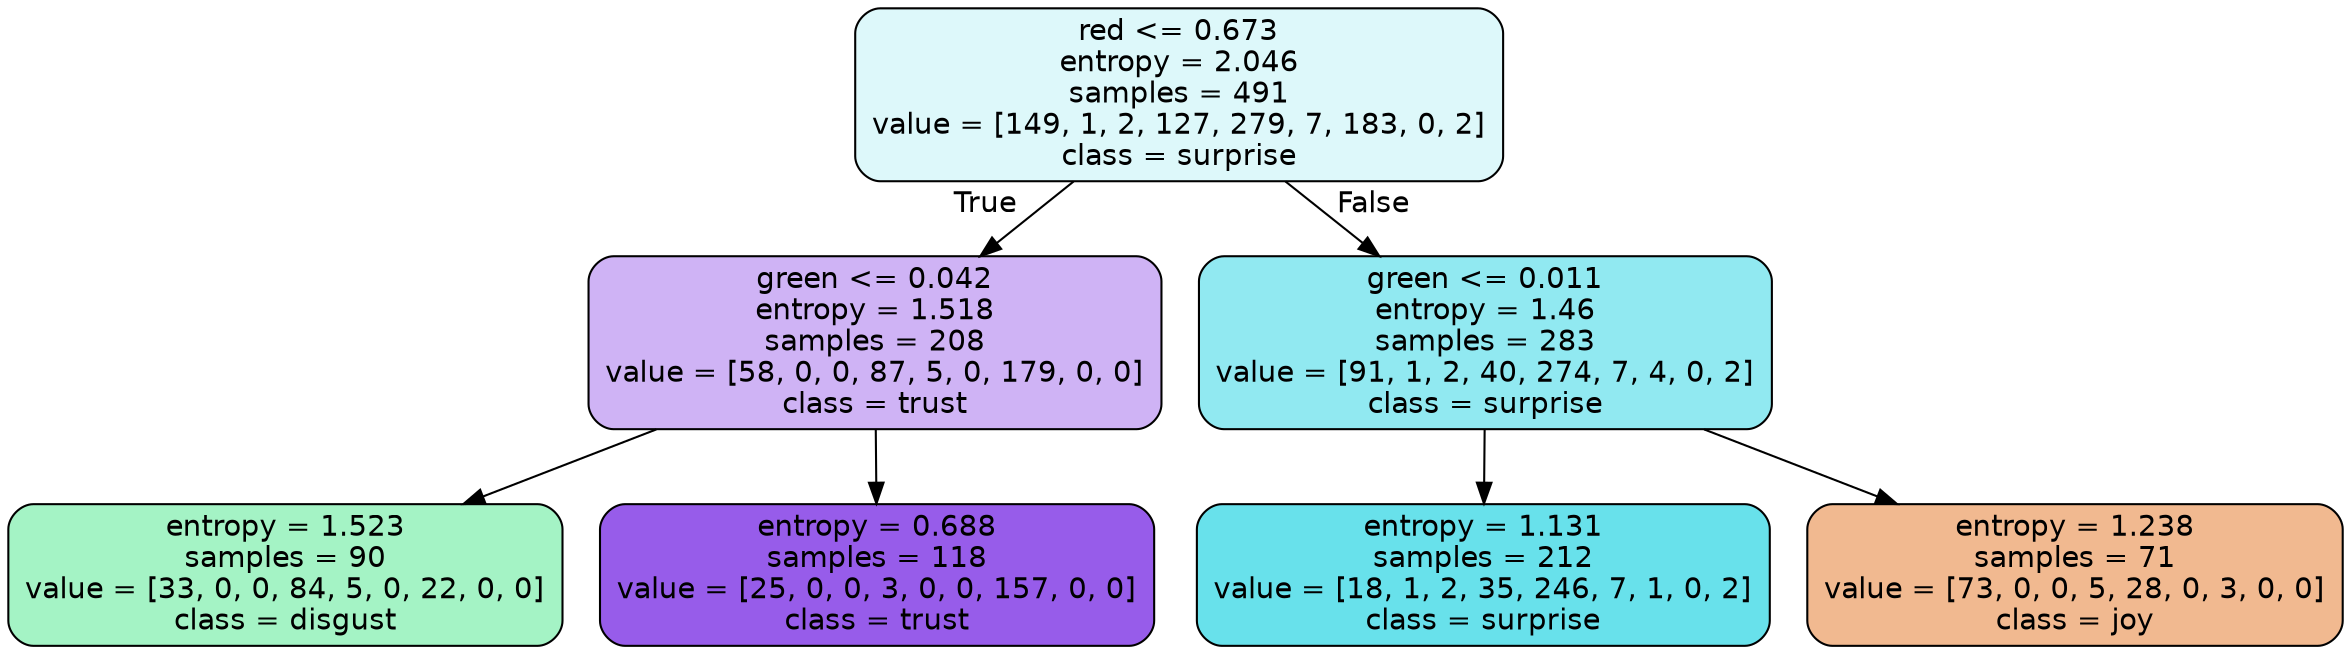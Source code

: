 digraph Tree {
node [shape=box, style="filled, rounded", color="black", fontname=helvetica] ;
edge [fontname=helvetica] ;
0 [label="red <= 0.673\nentropy = 2.046\nsamples = 491\nvalue = [149, 1, 2, 127, 279, 7, 183, 0, 2]\nclass = surprise", fillcolor="#39d7e52b"] ;
1 [label="green <= 0.042\nentropy = 1.518\nsamples = 208\nvalue = [58, 0, 0, 87, 5, 0, 179, 0, 0]\nclass = trust", fillcolor="#8139e561"] ;
0 -> 1 [labeldistance=2.5, labelangle=45, headlabel="True"] ;
2 [label="entropy = 1.523\nsamples = 90\nvalue = [33, 0, 0, 84, 5, 0, 22, 0, 0]\nclass = disgust", fillcolor="#39e58175"] ;
1 -> 2 ;
3 [label="entropy = 0.688\nsamples = 118\nvalue = [25, 0, 0, 3, 0, 0, 157, 0, 0]\nclass = trust", fillcolor="#8139e5d2"] ;
1 -> 3 ;
4 [label="green <= 0.011\nentropy = 1.46\nsamples = 283\nvalue = [91, 1, 2, 40, 274, 7, 4, 0, 2]\nclass = surprise", fillcolor="#39d7e58d"] ;
0 -> 4 [labeldistance=2.5, labelangle=-45, headlabel="False"] ;
5 [label="entropy = 1.131\nsamples = 212\nvalue = [18, 1, 2, 35, 246, 7, 1, 0, 2]\nclass = surprise", fillcolor="#39d7e5c2"] ;
4 -> 5 ;
6 [label="entropy = 1.238\nsamples = 71\nvalue = [73, 0, 0, 5, 28, 0, 3, 0, 0]\nclass = joy", fillcolor="#e581398e"] ;
4 -> 6 ;
}